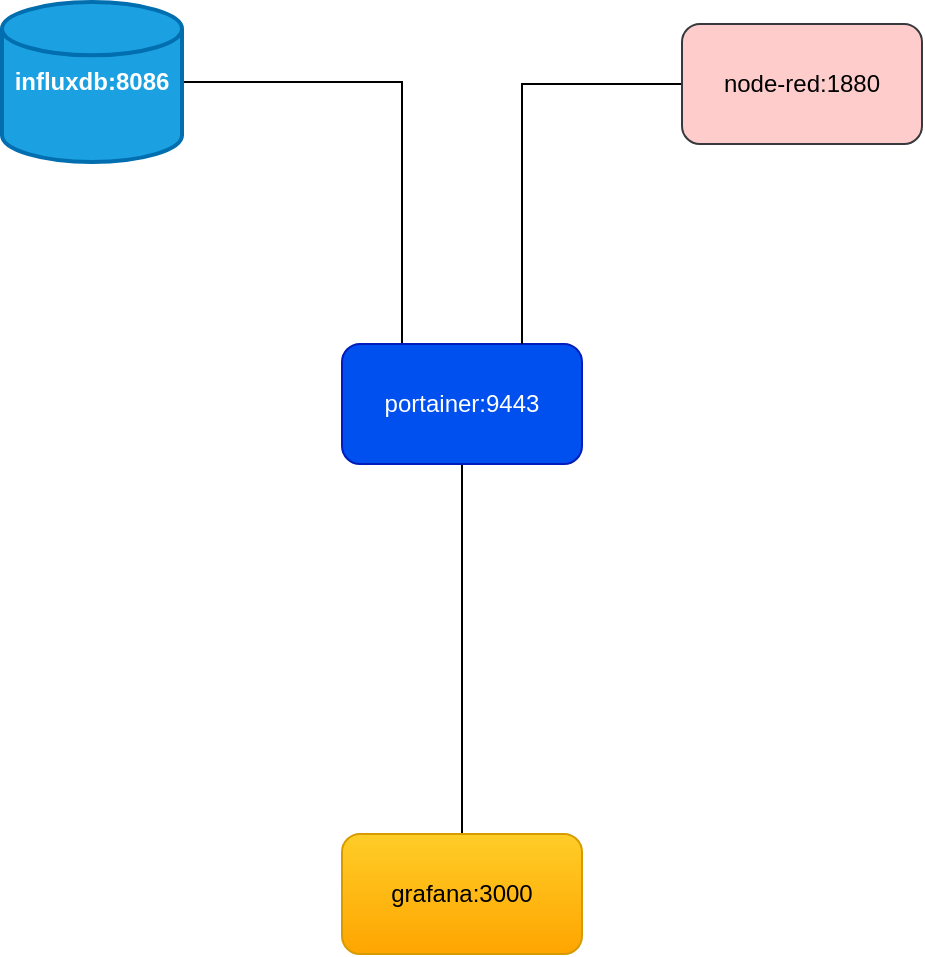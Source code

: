 <mxfile version="24.2.7" type="github">
  <diagram name="Seite-1" id="XCRWzCrRmgZ40TWUJP_y">
    <mxGraphModel dx="1434" dy="806" grid="1" gridSize="10" guides="1" tooltips="1" connect="1" arrows="1" fold="1" page="1" pageScale="1" pageWidth="827" pageHeight="1169" math="0" shadow="0">
      <root>
        <mxCell id="0" />
        <mxCell id="1" parent="0" />
        <mxCell id="PPIHRvY5elDA7Rib8psV-8" style="edgeStyle=orthogonalEdgeStyle;rounded=0;orthogonalLoop=1;jettySize=auto;html=1;exitX=1;exitY=0.5;exitDx=0;exitDy=0;entryX=0.25;entryY=0;entryDx=0;entryDy=0;endArrow=none;endFill=0;exitPerimeter=0;" edge="1" parent="1" source="PPIHRvY5elDA7Rib8psV-11" target="PPIHRvY5elDA7Rib8psV-3">
          <mxGeometry relative="1" as="geometry">
            <mxPoint x="239" y="180" as="sourcePoint" />
          </mxGeometry>
        </mxCell>
        <mxCell id="PPIHRvY5elDA7Rib8psV-7" style="edgeStyle=orthogonalEdgeStyle;rounded=0;orthogonalLoop=1;jettySize=auto;html=1;exitX=0.5;exitY=0;exitDx=0;exitDy=0;entryX=0.5;entryY=1;entryDx=0;entryDy=0;endArrow=none;endFill=0;" edge="1" parent="1" source="PPIHRvY5elDA7Rib8psV-2" target="PPIHRvY5elDA7Rib8psV-3">
          <mxGeometry relative="1" as="geometry" />
        </mxCell>
        <mxCell id="PPIHRvY5elDA7Rib8psV-2" value="grafana:3000" style="rounded=1;whiteSpace=wrap;html=1;fillColor=#ffcd28;strokeColor=#d79b00;gradientColor=#ffa500;" vertex="1" parent="1">
          <mxGeometry x="310" y="555" width="120" height="60" as="geometry" />
        </mxCell>
        <mxCell id="PPIHRvY5elDA7Rib8psV-3" value="portainer:9443" style="rounded=1;whiteSpace=wrap;html=1;fillColor=#0050ef;strokeColor=#001DBC;fontColor=#ffffff;" vertex="1" parent="1">
          <mxGeometry x="310" y="310" width="120" height="60" as="geometry" />
        </mxCell>
        <mxCell id="PPIHRvY5elDA7Rib8psV-9" style="edgeStyle=orthogonalEdgeStyle;rounded=0;orthogonalLoop=1;jettySize=auto;html=1;exitX=0;exitY=0.5;exitDx=0;exitDy=0;entryX=0.75;entryY=0;entryDx=0;entryDy=0;endArrow=none;endFill=0;" edge="1" parent="1" source="PPIHRvY5elDA7Rib8psV-4" target="PPIHRvY5elDA7Rib8psV-3">
          <mxGeometry relative="1" as="geometry" />
        </mxCell>
        <mxCell id="PPIHRvY5elDA7Rib8psV-4" value="node-red:1880" style="rounded=1;whiteSpace=wrap;html=1;fillColor=#ffcccc;strokeColor=#36393d;" vertex="1" parent="1">
          <mxGeometry x="480" y="150" width="120" height="60" as="geometry" />
        </mxCell>
        <mxCell id="PPIHRvY5elDA7Rib8psV-11" value="influxdb:8086" style="strokeWidth=2;html=1;shape=mxgraph.flowchart.database;whiteSpace=wrap;fillColor=#1ba1e2;strokeColor=#006EAF;fontColor=#ffffff;fontStyle=1" vertex="1" parent="1">
          <mxGeometry x="140" y="139" width="90" height="80" as="geometry" />
        </mxCell>
      </root>
    </mxGraphModel>
  </diagram>
</mxfile>
